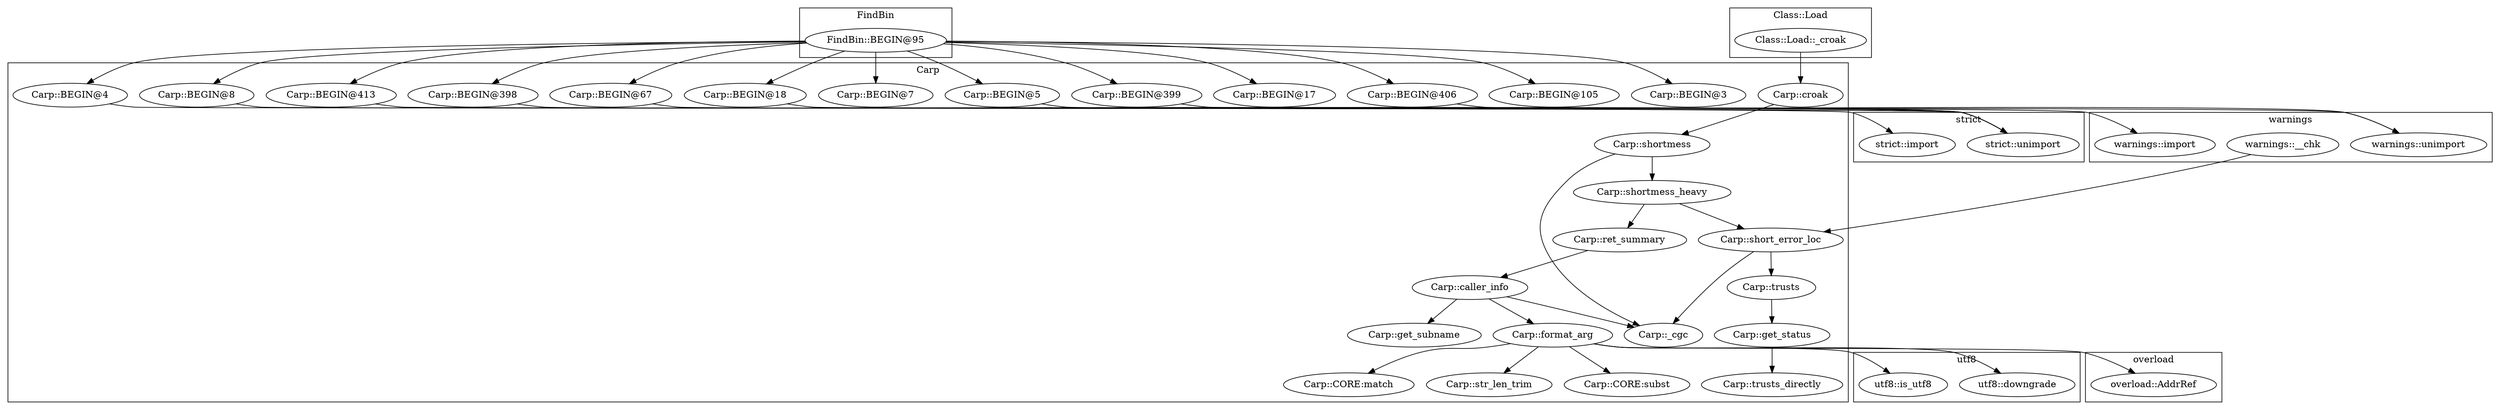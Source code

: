 digraph {
graph [overlap=false]
subgraph cluster_FindBin {
	label="FindBin";
	"FindBin::BEGIN@95";
}
subgraph cluster_utf8 {
	label="utf8";
	"utf8::is_utf8";
	"utf8::downgrade";
}
subgraph cluster_Class_Load {
	label="Class::Load";
	"Class::Load::_croak";
}
subgraph cluster_warnings {
	label="warnings";
	"warnings::unimport";
	"warnings::__chk";
	"warnings::import";
}
subgraph cluster_overload {
	label="overload";
	"overload::AddrRef";
}
subgraph cluster_Carp {
	label="Carp";
	"Carp::BEGIN@4";
	"Carp::BEGIN@18";
	"Carp::short_error_loc";
	"Carp::croak";
	"Carp::BEGIN@399";
	"Carp::shortmess";
	"Carp::BEGIN@67";
	"Carp::trusts";
	"Carp::trusts_directly";
	"Carp::format_arg";
	"Carp::BEGIN@3";
	"Carp::CORE:subst";
	"Carp::BEGIN@398";
	"Carp::shortmess_heavy";
	"Carp::BEGIN@105";
	"Carp::ret_summary";
	"Carp::CORE:match";
	"Carp::BEGIN@8";
	"Carp::get_status";
	"Carp::BEGIN@5";
	"Carp::caller_info";
	"Carp::BEGIN@17";
	"Carp::BEGIN@413";
	"Carp::BEGIN@7";
	"Carp::str_len_trim";
	"Carp::BEGIN@406";
	"Carp::_cgc";
	"Carp::get_subname";
}
subgraph cluster_strict {
	label="strict";
	"strict::unimport";
	"strict::import";
}
"FindBin::BEGIN@95" -> "Carp::BEGIN@8";
"Carp::croak" -> "Carp::shortmess";
"Carp::format_arg" -> "Carp::CORE:match";
"FindBin::BEGIN@95" -> "Carp::BEGIN@406";
"FindBin::BEGIN@95" -> "Carp::BEGIN@4";
"Carp::get_status" -> "Carp::trusts_directly";
"Carp::shortmess_heavy" -> "Carp::short_error_loc";
"warnings::__chk" -> "Carp::short_error_loc";
"Carp::BEGIN@4" -> "strict::import";
"Carp::caller_info" -> "Carp::get_subname";
"FindBin::BEGIN@95" -> "Carp::BEGIN@7";
"Carp::BEGIN@413" -> "strict::unimport";
"Carp::BEGIN@18" -> "strict::unimport";
"Carp::BEGIN@67" -> "strict::unimport";
"Carp::BEGIN@398" -> "strict::unimport";
"Carp::BEGIN@8" -> "strict::unimport";
"Carp::BEGIN@5" -> "warnings::import";
"FindBin::BEGIN@95" -> "Carp::BEGIN@398";
"Carp::shortmess_heavy" -> "Carp::ret_summary";
"Carp::trusts" -> "Carp::get_status";
"Carp::ret_summary" -> "Carp::caller_info";
"Carp::BEGIN@399" -> "warnings::unimport";
"Carp::BEGIN@406" -> "warnings::unimport";
"Carp::shortmess" -> "Carp::shortmess_heavy";
"FindBin::BEGIN@95" -> "Carp::BEGIN@5";
"Carp::caller_info" -> "Carp::format_arg";
"FindBin::BEGIN@95" -> "Carp::BEGIN@17";
"FindBin::BEGIN@95" -> "Carp::BEGIN@413";
"Carp::format_arg" -> "overload::AddrRef";
"FindBin::BEGIN@95" -> "Carp::BEGIN@67";
"FindBin::BEGIN@95" -> "Carp::BEGIN@105";
"Carp::short_error_loc" -> "Carp::trusts";
"Carp::format_arg" -> "utf8::downgrade";
"FindBin::BEGIN@95" -> "Carp::BEGIN@399";
"FindBin::BEGIN@95" -> "Carp::BEGIN@18";
"Carp::format_arg" -> "utf8::is_utf8";
"Carp::format_arg" -> "Carp::CORE:subst";
"Class::Load::_croak" -> "Carp::croak";
"Carp::format_arg" -> "Carp::str_len_trim";
"Carp::shortmess" -> "Carp::_cgc";
"Carp::caller_info" -> "Carp::_cgc";
"Carp::short_error_loc" -> "Carp::_cgc";
"FindBin::BEGIN@95" -> "Carp::BEGIN@3";
}
